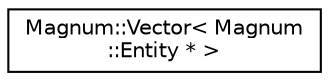 digraph "圖形化之類別階層"
{
  edge [fontname="Helvetica",fontsize="10",labelfontname="Helvetica",labelfontsize="10"];
  node [fontname="Helvetica",fontsize="10",shape=record];
  rankdir="LR";
  Node1 [label="Magnum::Vector\< Magnum\l::Entity * \>",height=0.2,width=0.4,color="black", fillcolor="white", style="filled",URL="$class_magnum_1_1_vector.html"];
}
